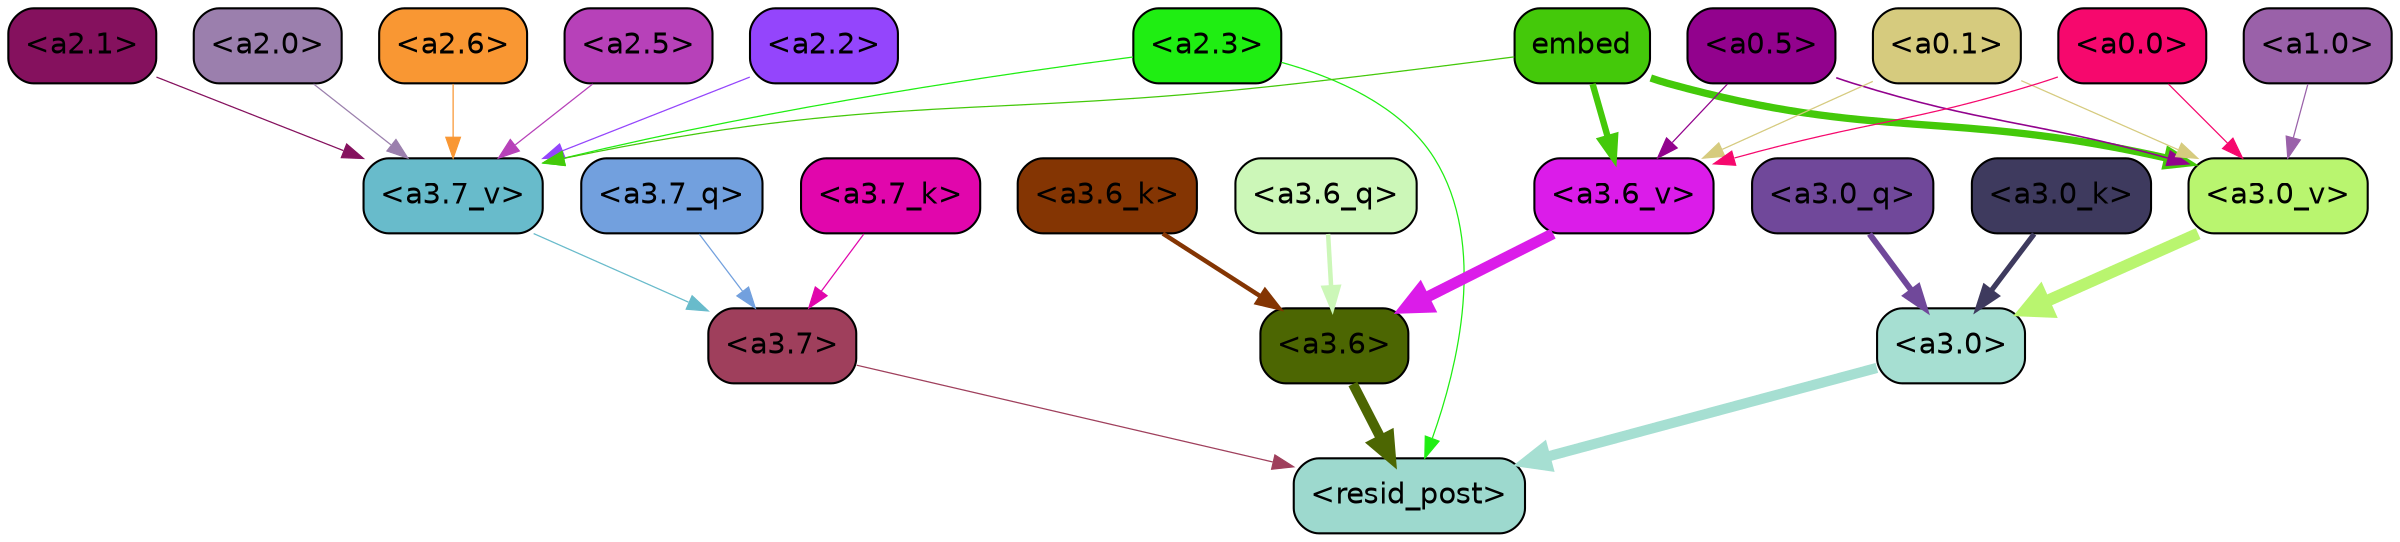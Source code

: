 strict digraph "" {
	graph [bgcolor=transparent,
		layout=dot,
		overlap=false,
		splines=true
	];
	"<a3.7>"	[color=black,
		fillcolor="#9f3f5c",
		fontname=Helvetica,
		shape=box,
		style="filled, rounded"];
	"<resid_post>"	[color=black,
		fillcolor="#9dd9ce",
		fontname=Helvetica,
		shape=box,
		style="filled, rounded"];
	"<a3.7>" -> "<resid_post>"	[color="#9f3f5c",
		penwidth=0.6];
	"<a3.6>"	[color=black,
		fillcolor="#4c6602",
		fontname=Helvetica,
		shape=box,
		style="filled, rounded"];
	"<a3.6>" -> "<resid_post>"	[color="#4c6602",
		penwidth=4.7534414529800415];
	"<a3.0>"	[color=black,
		fillcolor="#a6dfd2",
		fontname=Helvetica,
		shape=box,
		style="filled, rounded"];
	"<a3.0>" -> "<resid_post>"	[color="#a6dfd2",
		penwidth=4.898576855659485];
	"<a2.3>"	[color=black,
		fillcolor="#1fee12",
		fontname=Helvetica,
		shape=box,
		style="filled, rounded"];
	"<a2.3>" -> "<resid_post>"	[color="#1fee12",
		penwidth=0.6];
	"<a3.7_v>"	[color=black,
		fillcolor="#68bbcb",
		fontname=Helvetica,
		shape=box,
		style="filled, rounded"];
	"<a2.3>" -> "<a3.7_v>"	[color="#1fee12",
		penwidth=0.6];
	"<a3.7_q>"	[color=black,
		fillcolor="#72a0de",
		fontname=Helvetica,
		shape=box,
		style="filled, rounded"];
	"<a3.7_q>" -> "<a3.7>"	[color="#72a0de",
		penwidth=0.6];
	"<a3.6_q>"	[color=black,
		fillcolor="#ccf7b8",
		fontname=Helvetica,
		shape=box,
		style="filled, rounded"];
	"<a3.6_q>" -> "<a3.6>"	[color="#ccf7b8",
		penwidth=2.160832464694977];
	"<a3.0_q>"	[color=black,
		fillcolor="#70489a",
		fontname=Helvetica,
		shape=box,
		style="filled, rounded"];
	"<a3.0_q>" -> "<a3.0>"	[color="#70489a",
		penwidth=2.870753765106201];
	"<a3.7_k>"	[color=black,
		fillcolor="#e106ac",
		fontname=Helvetica,
		shape=box,
		style="filled, rounded"];
	"<a3.7_k>" -> "<a3.7>"	[color="#e106ac",
		penwidth=0.6];
	"<a3.6_k>"	[color=black,
		fillcolor="#843503",
		fontname=Helvetica,
		shape=box,
		style="filled, rounded"];
	"<a3.6_k>" -> "<a3.6>"	[color="#843503",
		penwidth=2.13908451795578];
	"<a3.0_k>"	[color=black,
		fillcolor="#3e3a5e",
		fontname=Helvetica,
		shape=box,
		style="filled, rounded"];
	"<a3.0_k>" -> "<a3.0>"	[color="#3e3a5e",
		penwidth=2.520303964614868];
	"<a3.7_v>" -> "<a3.7>"	[color="#68bbcb",
		penwidth=0.6];
	"<a3.6_v>"	[color=black,
		fillcolor="#db1ce9",
		fontname=Helvetica,
		shape=box,
		style="filled, rounded"];
	"<a3.6_v>" -> "<a3.6>"	[color="#db1ce9",
		penwidth=5.297133803367615];
	"<a3.0_v>"	[color=black,
		fillcolor="#b9f56f",
		fontname=Helvetica,
		shape=box,
		style="filled, rounded"];
	"<a3.0_v>" -> "<a3.0>"	[color="#b9f56f",
		penwidth=5.680712580680847];
	"<a2.6>"	[color=black,
		fillcolor="#f99733",
		fontname=Helvetica,
		shape=box,
		style="filled, rounded"];
	"<a2.6>" -> "<a3.7_v>"	[color="#f99733",
		penwidth=0.6];
	"<a2.5>"	[color=black,
		fillcolor="#b741b9",
		fontname=Helvetica,
		shape=box,
		style="filled, rounded"];
	"<a2.5>" -> "<a3.7_v>"	[color="#b741b9",
		penwidth=0.6];
	"<a2.2>"	[color=black,
		fillcolor="#9445fc",
		fontname=Helvetica,
		shape=box,
		style="filled, rounded"];
	"<a2.2>" -> "<a3.7_v>"	[color="#9445fc",
		penwidth=0.6];
	"<a2.1>"	[color=black,
		fillcolor="#85115e",
		fontname=Helvetica,
		shape=box,
		style="filled, rounded"];
	"<a2.1>" -> "<a3.7_v>"	[color="#85115e",
		penwidth=0.6];
	"<a2.0>"	[color=black,
		fillcolor="#9b7fad",
		fontname=Helvetica,
		shape=box,
		style="filled, rounded"];
	"<a2.0>" -> "<a3.7_v>"	[color="#9b7fad",
		penwidth=0.6];
	embed	[color=black,
		fillcolor="#44c90a",
		fontname=Helvetica,
		shape=box,
		style="filled, rounded"];
	embed -> "<a3.7_v>"	[color="#44c90a",
		penwidth=0.6];
	embed -> "<a3.6_v>"	[color="#44c90a",
		penwidth=3.067279100418091];
	embed -> "<a3.0_v>"	[color="#44c90a",
		penwidth=3.5202720761299133];
	"<a0.5>"	[color=black,
		fillcolor="#92028d",
		fontname=Helvetica,
		shape=box,
		style="filled, rounded"];
	"<a0.5>" -> "<a3.6_v>"	[color="#92028d",
		penwidth=0.6];
	"<a0.5>" -> "<a3.0_v>"	[color="#92028d",
		penwidth=0.764040544629097];
	"<a0.1>"	[color=black,
		fillcolor="#d6cb7e",
		fontname=Helvetica,
		shape=box,
		style="filled, rounded"];
	"<a0.1>" -> "<a3.6_v>"	[color="#d6cb7e",
		penwidth=0.6];
	"<a0.1>" -> "<a3.0_v>"	[color="#d6cb7e",
		penwidth=0.6];
	"<a0.0>"	[color=black,
		fillcolor="#f6086d",
		fontname=Helvetica,
		shape=box,
		style="filled, rounded"];
	"<a0.0>" -> "<a3.6_v>"	[color="#f6086d",
		penwidth=0.6];
	"<a0.0>" -> "<a3.0_v>"	[color="#f6086d",
		penwidth=0.6];
	"<a1.0>"	[color=black,
		fillcolor="#9a61a9",
		fontname=Helvetica,
		shape=box,
		style="filled, rounded"];
	"<a1.0>" -> "<a3.0_v>"	[color="#9a61a9",
		penwidth=0.6];
}
